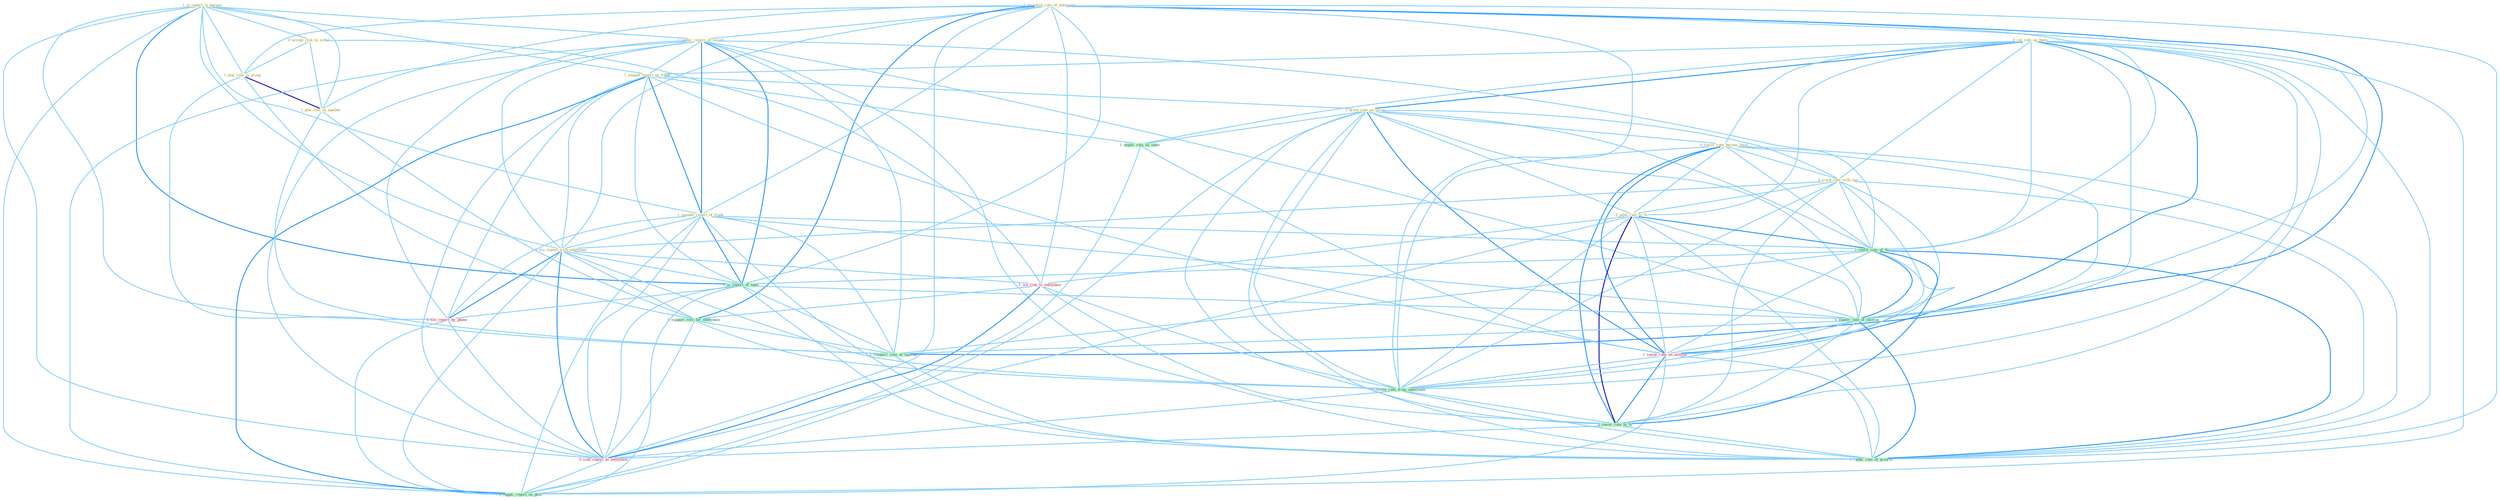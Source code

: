 Graph G{ 
    node
    [shape=polygon,style=filled,width=.5,height=.06,color="#BDFCC9",fixedsize=true,fontsize=4,
    fontcolor="#2f4f4f"];
    {node
    [color="#ffffe0", fontcolor="#8b7d6b"] "1_diminish_role_of_entitynam " "1_is_report_in_bureau " "0_accept_risk_in_order " "0_cut_rate_on_them " "1_plai_role_in_group " "1_requir_report_of_varieti " "1_expand_report_on_trade " "1_drive_rate_on_secur " "1_mandat_report_of_trade " "0_lower_rate_becaus_level " "0_track_rate_with_lag " "1_plai_role_in_number " "0_push_rate_to_% " "0_file_report_with_entitynam "}
{node [color="#fff0f5", fontcolor="#b22222"] "1_wa_risk_to_entitynam " "1_lower_rate_on_million " "0_file_report_by_phone " "0_sent_report_to_entitynam "}
edge [color="#B0E2FF"];

	"1_diminish_role_of_entitynam " -- "1_plai_role_in_group " [w="1", color="#87cefa" ];
	"1_diminish_role_of_entitynam " -- "1_requir_report_of_varieti " [w="1", color="#87cefa" ];
	"1_diminish_role_of_entitynam " -- "1_mandat_report_of_trade " [w="1", color="#87cefa" ];
	"1_diminish_role_of_entitynam " -- "1_plai_role_in_number " [w="1", color="#87cefa" ];
	"1_diminish_role_of_entitynam " -- "0_file_report_with_entitynam " [w="1", color="#87cefa" ];
	"1_diminish_role_of_entitynam " -- "1_wa_risk_to_entitynam " [w="1", color="#87cefa" ];
	"1_diminish_role_of_entitynam " -- "1_support_role_for_entitynam " [w="2", color="#1e90ff" , len=0.8];
	"1_diminish_role_of_entitynam " -- "1_reach_rate_of_% " [w="1", color="#87cefa" ];
	"1_diminish_role_of_entitynam " -- "1_is_report_of_topic " [w="1", color="#87cefa" ];
	"1_diminish_role_of_entitynam " -- "1_expect_rate_of_increas " [w="1", color="#87cefa" ];
	"1_diminish_role_of_entitynam " -- "1_reinforc_role_of_institut " [w="2", color="#1e90ff" , len=0.8];
	"1_diminish_role_of_entitynam " -- "0_receiv_rate_from_entitynam " [w="1", color="#87cefa" ];
	"1_diminish_role_of_entitynam " -- "0_sent_report_to_entitynam " [w="1", color="#87cefa" ];
	"1_diminish_role_of_entitynam " -- "1_reduc_rate_of_growth " [w="1", color="#87cefa" ];
	"1_is_report_in_bureau " -- "0_accept_risk_in_order " [w="1", color="#87cefa" ];
	"1_is_report_in_bureau " -- "1_plai_role_in_group " [w="1", color="#87cefa" ];
	"1_is_report_in_bureau " -- "1_requir_report_of_varieti " [w="1", color="#87cefa" ];
	"1_is_report_in_bureau " -- "1_expand_report_on_trade " [w="1", color="#87cefa" ];
	"1_is_report_in_bureau " -- "1_mandat_report_of_trade " [w="1", color="#87cefa" ];
	"1_is_report_in_bureau " -- "1_plai_role_in_number " [w="1", color="#87cefa" ];
	"1_is_report_in_bureau " -- "0_file_report_with_entitynam " [w="1", color="#87cefa" ];
	"1_is_report_in_bureau " -- "1_is_report_of_topic " [w="2", color="#1e90ff" , len=0.8];
	"1_is_report_in_bureau " -- "0_file_report_by_phone " [w="1", color="#87cefa" ];
	"1_is_report_in_bureau " -- "0_sent_report_to_entitynam " [w="1", color="#87cefa" ];
	"1_is_report_in_bureau " -- "1_suppli_report_on_plan " [w="1", color="#87cefa" ];
	"0_accept_risk_in_order " -- "1_plai_role_in_group " [w="1", color="#87cefa" ];
	"0_accept_risk_in_order " -- "1_plai_role_in_number " [w="1", color="#87cefa" ];
	"0_accept_risk_in_order " -- "1_wa_risk_to_entitynam " [w="1", color="#87cefa" ];
	"0_cut_rate_on_them " -- "1_expand_report_on_trade " [w="1", color="#87cefa" ];
	"0_cut_rate_on_them " -- "1_drive_rate_on_secur " [w="2", color="#1e90ff" , len=0.8];
	"0_cut_rate_on_them " -- "0_lower_rate_becaus_level " [w="1", color="#87cefa" ];
	"0_cut_rate_on_them " -- "0_track_rate_with_lag " [w="1", color="#87cefa" ];
	"0_cut_rate_on_them " -- "0_push_rate_to_% " [w="1", color="#87cefa" ];
	"0_cut_rate_on_them " -- "1_impos_rule_on_state " [w="1", color="#87cefa" ];
	"0_cut_rate_on_them " -- "1_reach_rate_of_% " [w="1", color="#87cefa" ];
	"0_cut_rate_on_them " -- "1_expect_rate_of_increas " [w="1", color="#87cefa" ];
	"0_cut_rate_on_them " -- "1_lower_rate_on_million " [w="2", color="#1e90ff" , len=0.8];
	"0_cut_rate_on_them " -- "0_receiv_rate_from_entitynam " [w="1", color="#87cefa" ];
	"0_cut_rate_on_them " -- "0_lower_rate_to_% " [w="1", color="#87cefa" ];
	"0_cut_rate_on_them " -- "1_suppli_report_on_plan " [w="1", color="#87cefa" ];
	"0_cut_rate_on_them " -- "1_reduc_rate_of_growth " [w="1", color="#87cefa" ];
	"1_plai_role_in_group " -- "1_plai_role_in_number " [w="3", color="#0000cd" , len=0.6];
	"1_plai_role_in_group " -- "1_support_role_for_entitynam " [w="1", color="#87cefa" ];
	"1_plai_role_in_group " -- "1_reinforc_role_of_institut " [w="1", color="#87cefa" ];
	"1_requir_report_of_varieti " -- "1_expand_report_on_trade " [w="1", color="#87cefa" ];
	"1_requir_report_of_varieti " -- "1_mandat_report_of_trade " [w="2", color="#1e90ff" , len=0.8];
	"1_requir_report_of_varieti " -- "0_file_report_with_entitynam " [w="1", color="#87cefa" ];
	"1_requir_report_of_varieti " -- "1_reach_rate_of_% " [w="1", color="#87cefa" ];
	"1_requir_report_of_varieti " -- "1_is_report_of_topic " [w="2", color="#1e90ff" , len=0.8];
	"1_requir_report_of_varieti " -- "1_expect_rate_of_increas " [w="1", color="#87cefa" ];
	"1_requir_report_of_varieti " -- "1_reinforc_role_of_institut " [w="1", color="#87cefa" ];
	"1_requir_report_of_varieti " -- "0_file_report_by_phone " [w="1", color="#87cefa" ];
	"1_requir_report_of_varieti " -- "0_sent_report_to_entitynam " [w="1", color="#87cefa" ];
	"1_requir_report_of_varieti " -- "1_suppli_report_on_plan " [w="1", color="#87cefa" ];
	"1_requir_report_of_varieti " -- "1_reduc_rate_of_growth " [w="1", color="#87cefa" ];
	"1_expand_report_on_trade " -- "1_drive_rate_on_secur " [w="1", color="#87cefa" ];
	"1_expand_report_on_trade " -- "1_mandat_report_of_trade " [w="2", color="#1e90ff" , len=0.8];
	"1_expand_report_on_trade " -- "0_file_report_with_entitynam " [w="1", color="#87cefa" ];
	"1_expand_report_on_trade " -- "1_impos_rule_on_state " [w="1", color="#87cefa" ];
	"1_expand_report_on_trade " -- "1_is_report_of_topic " [w="1", color="#87cefa" ];
	"1_expand_report_on_trade " -- "1_lower_rate_on_million " [w="1", color="#87cefa" ];
	"1_expand_report_on_trade " -- "0_file_report_by_phone " [w="1", color="#87cefa" ];
	"1_expand_report_on_trade " -- "0_sent_report_to_entitynam " [w="1", color="#87cefa" ];
	"1_expand_report_on_trade " -- "1_suppli_report_on_plan " [w="2", color="#1e90ff" , len=0.8];
	"1_drive_rate_on_secur " -- "0_lower_rate_becaus_level " [w="1", color="#87cefa" ];
	"1_drive_rate_on_secur " -- "0_track_rate_with_lag " [w="1", color="#87cefa" ];
	"1_drive_rate_on_secur " -- "0_push_rate_to_% " [w="1", color="#87cefa" ];
	"1_drive_rate_on_secur " -- "1_impos_rule_on_state " [w="1", color="#87cefa" ];
	"1_drive_rate_on_secur " -- "1_reach_rate_of_% " [w="1", color="#87cefa" ];
	"1_drive_rate_on_secur " -- "1_expect_rate_of_increas " [w="1", color="#87cefa" ];
	"1_drive_rate_on_secur " -- "1_lower_rate_on_million " [w="2", color="#1e90ff" , len=0.8];
	"1_drive_rate_on_secur " -- "0_receiv_rate_from_entitynam " [w="1", color="#87cefa" ];
	"1_drive_rate_on_secur " -- "0_lower_rate_to_% " [w="1", color="#87cefa" ];
	"1_drive_rate_on_secur " -- "1_suppli_report_on_plan " [w="1", color="#87cefa" ];
	"1_drive_rate_on_secur " -- "1_reduc_rate_of_growth " [w="1", color="#87cefa" ];
	"1_mandat_report_of_trade " -- "0_file_report_with_entitynam " [w="1", color="#87cefa" ];
	"1_mandat_report_of_trade " -- "1_reach_rate_of_% " [w="1", color="#87cefa" ];
	"1_mandat_report_of_trade " -- "1_is_report_of_topic " [w="2", color="#1e90ff" , len=0.8];
	"1_mandat_report_of_trade " -- "1_expect_rate_of_increas " [w="1", color="#87cefa" ];
	"1_mandat_report_of_trade " -- "1_reinforc_role_of_institut " [w="1", color="#87cefa" ];
	"1_mandat_report_of_trade " -- "0_file_report_by_phone " [w="1", color="#87cefa" ];
	"1_mandat_report_of_trade " -- "0_sent_report_to_entitynam " [w="1", color="#87cefa" ];
	"1_mandat_report_of_trade " -- "1_suppli_report_on_plan " [w="1", color="#87cefa" ];
	"1_mandat_report_of_trade " -- "1_reduc_rate_of_growth " [w="1", color="#87cefa" ];
	"0_lower_rate_becaus_level " -- "0_track_rate_with_lag " [w="1", color="#87cefa" ];
	"0_lower_rate_becaus_level " -- "0_push_rate_to_% " [w="1", color="#87cefa" ];
	"0_lower_rate_becaus_level " -- "1_reach_rate_of_% " [w="1", color="#87cefa" ];
	"0_lower_rate_becaus_level " -- "1_expect_rate_of_increas " [w="1", color="#87cefa" ];
	"0_lower_rate_becaus_level " -- "1_lower_rate_on_million " [w="2", color="#1e90ff" , len=0.8];
	"0_lower_rate_becaus_level " -- "0_receiv_rate_from_entitynam " [w="1", color="#87cefa" ];
	"0_lower_rate_becaus_level " -- "0_lower_rate_to_% " [w="2", color="#1e90ff" , len=0.8];
	"0_lower_rate_becaus_level " -- "1_reduc_rate_of_growth " [w="1", color="#87cefa" ];
	"0_track_rate_with_lag " -- "0_push_rate_to_% " [w="1", color="#87cefa" ];
	"0_track_rate_with_lag " -- "0_file_report_with_entitynam " [w="1", color="#87cefa" ];
	"0_track_rate_with_lag " -- "1_reach_rate_of_% " [w="1", color="#87cefa" ];
	"0_track_rate_with_lag " -- "1_expect_rate_of_increas " [w="1", color="#87cefa" ];
	"0_track_rate_with_lag " -- "1_lower_rate_on_million " [w="1", color="#87cefa" ];
	"0_track_rate_with_lag " -- "0_receiv_rate_from_entitynam " [w="1", color="#87cefa" ];
	"0_track_rate_with_lag " -- "0_lower_rate_to_% " [w="1", color="#87cefa" ];
	"0_track_rate_with_lag " -- "1_reduc_rate_of_growth " [w="1", color="#87cefa" ];
	"1_plai_role_in_number " -- "1_support_role_for_entitynam " [w="1", color="#87cefa" ];
	"1_plai_role_in_number " -- "1_reinforc_role_of_institut " [w="1", color="#87cefa" ];
	"0_push_rate_to_% " -- "1_wa_risk_to_entitynam " [w="1", color="#87cefa" ];
	"0_push_rate_to_% " -- "1_reach_rate_of_% " [w="2", color="#1e90ff" , len=0.8];
	"0_push_rate_to_% " -- "1_expect_rate_of_increas " [w="1", color="#87cefa" ];
	"0_push_rate_to_% " -- "1_lower_rate_on_million " [w="1", color="#87cefa" ];
	"0_push_rate_to_% " -- "0_receiv_rate_from_entitynam " [w="1", color="#87cefa" ];
	"0_push_rate_to_% " -- "0_lower_rate_to_% " [w="3", color="#0000cd" , len=0.6];
	"0_push_rate_to_% " -- "0_sent_report_to_entitynam " [w="1", color="#87cefa" ];
	"0_push_rate_to_% " -- "1_reduc_rate_of_growth " [w="1", color="#87cefa" ];
	"0_file_report_with_entitynam " -- "1_wa_risk_to_entitynam " [w="1", color="#87cefa" ];
	"0_file_report_with_entitynam " -- "1_support_role_for_entitynam " [w="1", color="#87cefa" ];
	"0_file_report_with_entitynam " -- "1_is_report_of_topic " [w="1", color="#87cefa" ];
	"0_file_report_with_entitynam " -- "0_receiv_rate_from_entitynam " [w="1", color="#87cefa" ];
	"0_file_report_with_entitynam " -- "0_file_report_by_phone " [w="2", color="#1e90ff" , len=0.8];
	"0_file_report_with_entitynam " -- "0_sent_report_to_entitynam " [w="2", color="#1e90ff" , len=0.8];
	"0_file_report_with_entitynam " -- "1_suppli_report_on_plan " [w="1", color="#87cefa" ];
	"1_wa_risk_to_entitynam " -- "1_support_role_for_entitynam " [w="1", color="#87cefa" ];
	"1_wa_risk_to_entitynam " -- "0_receiv_rate_from_entitynam " [w="1", color="#87cefa" ];
	"1_wa_risk_to_entitynam " -- "0_lower_rate_to_% " [w="1", color="#87cefa" ];
	"1_wa_risk_to_entitynam " -- "0_sent_report_to_entitynam " [w="2", color="#1e90ff" , len=0.8];
	"1_impos_rule_on_state " -- "1_lower_rate_on_million " [w="1", color="#87cefa" ];
	"1_impos_rule_on_state " -- "1_suppli_report_on_plan " [w="1", color="#87cefa" ];
	"1_support_role_for_entitynam " -- "1_reinforc_role_of_institut " [w="1", color="#87cefa" ];
	"1_support_role_for_entitynam " -- "0_receiv_rate_from_entitynam " [w="1", color="#87cefa" ];
	"1_support_role_for_entitynam " -- "0_sent_report_to_entitynam " [w="1", color="#87cefa" ];
	"1_reach_rate_of_% " -- "1_is_report_of_topic " [w="1", color="#87cefa" ];
	"1_reach_rate_of_% " -- "1_expect_rate_of_increas " [w="2", color="#1e90ff" , len=0.8];
	"1_reach_rate_of_% " -- "1_reinforc_role_of_institut " [w="1", color="#87cefa" ];
	"1_reach_rate_of_% " -- "1_lower_rate_on_million " [w="1", color="#87cefa" ];
	"1_reach_rate_of_% " -- "0_receiv_rate_from_entitynam " [w="1", color="#87cefa" ];
	"1_reach_rate_of_% " -- "0_lower_rate_to_% " [w="2", color="#1e90ff" , len=0.8];
	"1_reach_rate_of_% " -- "1_reduc_rate_of_growth " [w="2", color="#1e90ff" , len=0.8];
	"1_is_report_of_topic " -- "1_expect_rate_of_increas " [w="1", color="#87cefa" ];
	"1_is_report_of_topic " -- "1_reinforc_role_of_institut " [w="1", color="#87cefa" ];
	"1_is_report_of_topic " -- "0_file_report_by_phone " [w="1", color="#87cefa" ];
	"1_is_report_of_topic " -- "0_sent_report_to_entitynam " [w="1", color="#87cefa" ];
	"1_is_report_of_topic " -- "1_suppli_report_on_plan " [w="1", color="#87cefa" ];
	"1_is_report_of_topic " -- "1_reduc_rate_of_growth " [w="1", color="#87cefa" ];
	"1_expect_rate_of_increas " -- "1_reinforc_role_of_institut " [w="1", color="#87cefa" ];
	"1_expect_rate_of_increas " -- "1_lower_rate_on_million " [w="1", color="#87cefa" ];
	"1_expect_rate_of_increas " -- "0_receiv_rate_from_entitynam " [w="1", color="#87cefa" ];
	"1_expect_rate_of_increas " -- "0_lower_rate_to_% " [w="1", color="#87cefa" ];
	"1_expect_rate_of_increas " -- "1_reduc_rate_of_growth " [w="2", color="#1e90ff" , len=0.8];
	"1_reinforc_role_of_institut " -- "1_reduc_rate_of_growth " [w="1", color="#87cefa" ];
	"1_lower_rate_on_million " -- "0_receiv_rate_from_entitynam " [w="1", color="#87cefa" ];
	"1_lower_rate_on_million " -- "0_lower_rate_to_% " [w="2", color="#1e90ff" , len=0.8];
	"1_lower_rate_on_million " -- "1_suppli_report_on_plan " [w="1", color="#87cefa" ];
	"1_lower_rate_on_million " -- "1_reduc_rate_of_growth " [w="1", color="#87cefa" ];
	"0_receiv_rate_from_entitynam " -- "0_lower_rate_to_% " [w="1", color="#87cefa" ];
	"0_receiv_rate_from_entitynam " -- "0_sent_report_to_entitynam " [w="1", color="#87cefa" ];
	"0_receiv_rate_from_entitynam " -- "1_reduc_rate_of_growth " [w="1", color="#87cefa" ];
	"0_file_report_by_phone " -- "0_sent_report_to_entitynam " [w="1", color="#87cefa" ];
	"0_file_report_by_phone " -- "1_suppli_report_on_plan " [w="1", color="#87cefa" ];
	"0_lower_rate_to_% " -- "0_sent_report_to_entitynam " [w="1", color="#87cefa" ];
	"0_lower_rate_to_% " -- "1_reduc_rate_of_growth " [w="1", color="#87cefa" ];
	"0_sent_report_to_entitynam " -- "1_suppli_report_on_plan " [w="1", color="#87cefa" ];
}